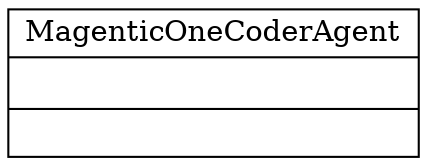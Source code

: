 digraph "classes_autogen_agentchat" {
rankdir=BT
charset="utf-8"
"magentic_one._magentic_one_coder_agent.MagenticOneCoderAgent" [color="black", fontcolor="black", label=<{MagenticOneCoderAgent|<br ALIGN="LEFT"/>|}>, shape="record", style="solid"];
}
